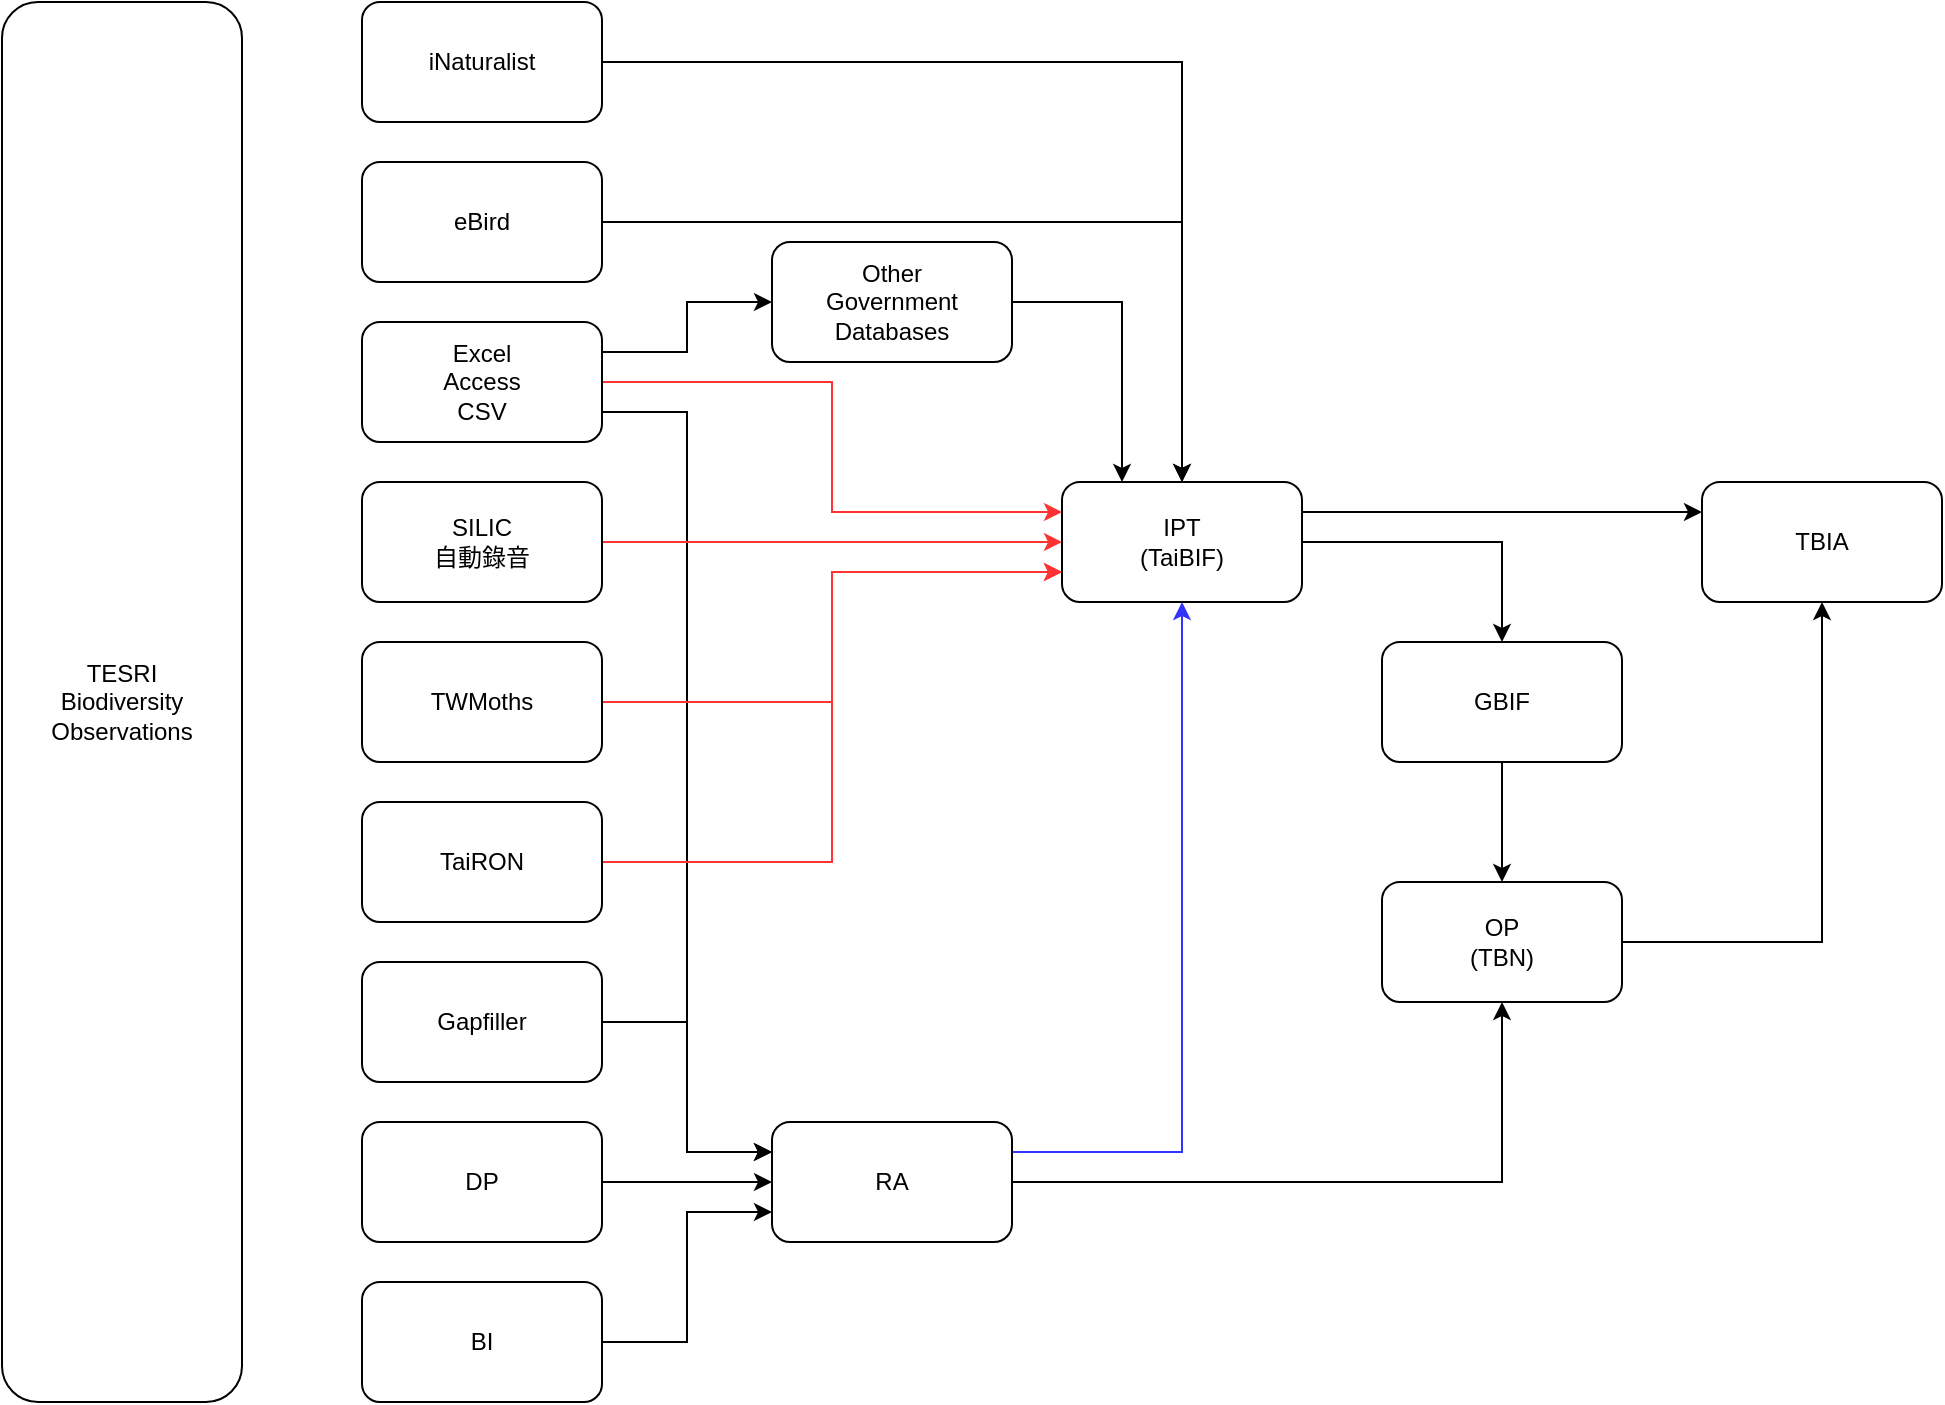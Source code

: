 <mxfile version="20.2.8" type="github">
  <diagram id="rm72Gj8ZxFal6YDLn9Lo" name="Page-1">
    <mxGraphModel dx="1662" dy="752" grid="1" gridSize="10" guides="1" tooltips="1" connect="1" arrows="1" fold="1" page="1" pageScale="1" pageWidth="1169" pageHeight="827" math="0" shadow="0">
      <root>
        <mxCell id="0" />
        <mxCell id="1" parent="0" />
        <mxCell id="uOPO1Oe3B9QStqaCYldA-2" value="&lt;div&gt;TESRI&lt;/div&gt;&lt;div&gt;Biodiversity&lt;/div&gt;&lt;div&gt;Observations&lt;/div&gt;" style="rounded=1;whiteSpace=wrap;html=1;" parent="1" vertex="1">
          <mxGeometry x="110" y="40" width="120" height="700" as="geometry" />
        </mxCell>
        <mxCell id="uOPO1Oe3B9QStqaCYldA-18" style="edgeStyle=orthogonalEdgeStyle;rounded=0;orthogonalLoop=1;jettySize=auto;html=1;exitX=1;exitY=0.75;exitDx=0;exitDy=0;entryX=0;entryY=0.25;entryDx=0;entryDy=0;strokeColor=#000000;" parent="1" source="uOPO1Oe3B9QStqaCYldA-3" target="uOPO1Oe3B9QStqaCYldA-11" edge="1">
          <mxGeometry relative="1" as="geometry">
            <Array as="points" />
          </mxGeometry>
        </mxCell>
        <mxCell id="uOPO1Oe3B9QStqaCYldA-33" style="edgeStyle=orthogonalEdgeStyle;rounded=0;orthogonalLoop=1;jettySize=auto;html=1;exitX=1;exitY=0.25;exitDx=0;exitDy=0;entryX=0;entryY=0.5;entryDx=0;entryDy=0;" parent="1" source="uOPO1Oe3B9QStqaCYldA-3" target="uOPO1Oe3B9QStqaCYldA-13" edge="1">
          <mxGeometry relative="1" as="geometry" />
        </mxCell>
        <mxCell id="_VTtxhrFGdUtf0AvVYgn-32" style="edgeStyle=orthogonalEdgeStyle;rounded=0;orthogonalLoop=1;jettySize=auto;html=1;exitX=1;exitY=0.5;exitDx=0;exitDy=0;entryX=0;entryY=0.25;entryDx=0;entryDy=0;strokeColor=#FF3333;" edge="1" parent="1" source="uOPO1Oe3B9QStqaCYldA-3" target="uOPO1Oe3B9QStqaCYldA-14">
          <mxGeometry relative="1" as="geometry" />
        </mxCell>
        <mxCell id="uOPO1Oe3B9QStqaCYldA-3" value="&lt;div&gt;Excel&lt;/div&gt;&lt;div&gt;Access&lt;/div&gt;&lt;div&gt;CSV&lt;br&gt;&lt;/div&gt;" style="rounded=1;whiteSpace=wrap;html=1;" parent="1" vertex="1">
          <mxGeometry x="290" y="200" width="120" height="60" as="geometry" />
        </mxCell>
        <mxCell id="_VTtxhrFGdUtf0AvVYgn-38" style="edgeStyle=orthogonalEdgeStyle;rounded=0;orthogonalLoop=1;jettySize=auto;html=1;exitX=1;exitY=0.5;exitDx=0;exitDy=0;entryX=0;entryY=0.5;entryDx=0;entryDy=0;" edge="1" parent="1" source="uOPO1Oe3B9QStqaCYldA-4" target="uOPO1Oe3B9QStqaCYldA-11">
          <mxGeometry relative="1" as="geometry" />
        </mxCell>
        <mxCell id="uOPO1Oe3B9QStqaCYldA-4" value="DP" style="rounded=1;whiteSpace=wrap;html=1;" parent="1" vertex="1">
          <mxGeometry x="290" y="600" width="120" height="60" as="geometry" />
        </mxCell>
        <mxCell id="_VTtxhrFGdUtf0AvVYgn-39" style="edgeStyle=orthogonalEdgeStyle;rounded=0;orthogonalLoop=1;jettySize=auto;html=1;exitX=1;exitY=0.5;exitDx=0;exitDy=0;entryX=0;entryY=0.75;entryDx=0;entryDy=0;" edge="1" parent="1" source="uOPO1Oe3B9QStqaCYldA-5" target="uOPO1Oe3B9QStqaCYldA-11">
          <mxGeometry relative="1" as="geometry" />
        </mxCell>
        <mxCell id="uOPO1Oe3B9QStqaCYldA-5" value="BI" style="rounded=1;whiteSpace=wrap;html=1;" parent="1" vertex="1">
          <mxGeometry x="290" y="680" width="120" height="60" as="geometry" />
        </mxCell>
        <mxCell id="_VTtxhrFGdUtf0AvVYgn-42" style="edgeStyle=orthogonalEdgeStyle;rounded=0;orthogonalLoop=1;jettySize=auto;html=1;exitX=1;exitY=0.5;exitDx=0;exitDy=0;entryX=0;entryY=0.25;entryDx=0;entryDy=0;" edge="1" parent="1" source="uOPO1Oe3B9QStqaCYldA-6" target="uOPO1Oe3B9QStqaCYldA-11">
          <mxGeometry relative="1" as="geometry" />
        </mxCell>
        <mxCell id="uOPO1Oe3B9QStqaCYldA-6" value="Gapfiller" style="rounded=1;whiteSpace=wrap;html=1;" parent="1" vertex="1">
          <mxGeometry x="290" y="520" width="120" height="60" as="geometry" />
        </mxCell>
        <mxCell id="_VTtxhrFGdUtf0AvVYgn-34" style="edgeStyle=orthogonalEdgeStyle;rounded=0;orthogonalLoop=1;jettySize=auto;html=1;exitX=1;exitY=0.5;exitDx=0;exitDy=0;entryX=0;entryY=0.5;entryDx=0;entryDy=0;strokeColor=#FF3333;" edge="1" parent="1" source="uOPO1Oe3B9QStqaCYldA-7" target="uOPO1Oe3B9QStqaCYldA-14">
          <mxGeometry relative="1" as="geometry" />
        </mxCell>
        <mxCell id="uOPO1Oe3B9QStqaCYldA-7" value="&lt;div&gt;SILIC&lt;/div&gt;自動錄音" style="rounded=1;whiteSpace=wrap;html=1;" parent="1" vertex="1">
          <mxGeometry x="290" y="280" width="120" height="60" as="geometry" />
        </mxCell>
        <mxCell id="_VTtxhrFGdUtf0AvVYgn-35" style="edgeStyle=orthogonalEdgeStyle;rounded=0;orthogonalLoop=1;jettySize=auto;html=1;exitX=1;exitY=0.5;exitDx=0;exitDy=0;entryX=0;entryY=0.75;entryDx=0;entryDy=0;strokeColor=#FF3333;" edge="1" parent="1" source="uOPO1Oe3B9QStqaCYldA-8" target="uOPO1Oe3B9QStqaCYldA-14">
          <mxGeometry relative="1" as="geometry" />
        </mxCell>
        <mxCell id="uOPO1Oe3B9QStqaCYldA-8" value="TWMoths" style="rounded=1;whiteSpace=wrap;html=1;" parent="1" vertex="1">
          <mxGeometry x="290" y="360" width="120" height="60" as="geometry" />
        </mxCell>
        <mxCell id="_VTtxhrFGdUtf0AvVYgn-4" style="edgeStyle=orthogonalEdgeStyle;rounded=0;orthogonalLoop=1;jettySize=auto;html=1;exitX=1;exitY=0.5;exitDx=0;exitDy=0;entryX=0.5;entryY=0;entryDx=0;entryDy=0;" edge="1" parent="1" source="uOPO1Oe3B9QStqaCYldA-9" target="uOPO1Oe3B9QStqaCYldA-14">
          <mxGeometry relative="1" as="geometry" />
        </mxCell>
        <mxCell id="uOPO1Oe3B9QStqaCYldA-9" value="&lt;div&gt;eBird&lt;/div&gt;" style="rounded=1;whiteSpace=wrap;html=1;" parent="1" vertex="1">
          <mxGeometry x="290" y="120" width="120" height="60" as="geometry" />
        </mxCell>
        <mxCell id="_VTtxhrFGdUtf0AvVYgn-5" style="edgeStyle=orthogonalEdgeStyle;rounded=0;orthogonalLoop=1;jettySize=auto;html=1;exitX=1;exitY=0.5;exitDx=0;exitDy=0;entryX=0.5;entryY=0;entryDx=0;entryDy=0;" edge="1" parent="1" source="uOPO1Oe3B9QStqaCYldA-10" target="uOPO1Oe3B9QStqaCYldA-14">
          <mxGeometry relative="1" as="geometry">
            <mxPoint x="740" y="280" as="targetPoint" />
          </mxGeometry>
        </mxCell>
        <mxCell id="uOPO1Oe3B9QStqaCYldA-10" value="iNaturalist" style="rounded=1;whiteSpace=wrap;html=1;" parent="1" vertex="1">
          <mxGeometry x="290" y="40" width="120" height="60" as="geometry" />
        </mxCell>
        <mxCell id="uOPO1Oe3B9QStqaCYldA-24" style="edgeStyle=orthogonalEdgeStyle;rounded=0;orthogonalLoop=1;jettySize=auto;html=1;exitX=1;exitY=0.5;exitDx=0;exitDy=0;" parent="1" source="uOPO1Oe3B9QStqaCYldA-11" target="uOPO1Oe3B9QStqaCYldA-23" edge="1">
          <mxGeometry relative="1" as="geometry" />
        </mxCell>
        <mxCell id="_VTtxhrFGdUtf0AvVYgn-1" style="edgeStyle=orthogonalEdgeStyle;rounded=0;orthogonalLoop=1;jettySize=auto;html=1;exitX=1;exitY=0.25;exitDx=0;exitDy=0;entryX=0.5;entryY=1;entryDx=0;entryDy=0;strokeColor=#3333FF;shadow=0;" edge="1" parent="1" source="uOPO1Oe3B9QStqaCYldA-11" target="uOPO1Oe3B9QStqaCYldA-14">
          <mxGeometry relative="1" as="geometry" />
        </mxCell>
        <mxCell id="uOPO1Oe3B9QStqaCYldA-11" value="RA" style="rounded=1;whiteSpace=wrap;html=1;" parent="1" vertex="1">
          <mxGeometry x="495" y="600" width="120" height="60" as="geometry" />
        </mxCell>
        <mxCell id="_VTtxhrFGdUtf0AvVYgn-41" style="edgeStyle=orthogonalEdgeStyle;rounded=0;orthogonalLoop=1;jettySize=auto;html=1;exitX=1;exitY=0.5;exitDx=0;exitDy=0;entryX=0.25;entryY=0;entryDx=0;entryDy=0;" edge="1" parent="1" source="uOPO1Oe3B9QStqaCYldA-13" target="uOPO1Oe3B9QStqaCYldA-14">
          <mxGeometry relative="1" as="geometry" />
        </mxCell>
        <mxCell id="uOPO1Oe3B9QStqaCYldA-13" value="&lt;div&gt;Other&lt;/div&gt;&lt;div&gt;Government&lt;/div&gt;&lt;div&gt;Databases&lt;br&gt;&lt;/div&gt;" style="rounded=1;whiteSpace=wrap;html=1;" parent="1" vertex="1">
          <mxGeometry x="495" y="160" width="120" height="60" as="geometry" />
        </mxCell>
        <mxCell id="_VTtxhrFGdUtf0AvVYgn-2" style="edgeStyle=orthogonalEdgeStyle;rounded=0;orthogonalLoop=1;jettySize=auto;html=1;exitX=1;exitY=0.5;exitDx=0;exitDy=0;entryX=0.5;entryY=0;entryDx=0;entryDy=0;" edge="1" parent="1" source="uOPO1Oe3B9QStqaCYldA-14" target="uOPO1Oe3B9QStqaCYldA-25">
          <mxGeometry relative="1" as="geometry" />
        </mxCell>
        <mxCell id="_VTtxhrFGdUtf0AvVYgn-11" style="edgeStyle=orthogonalEdgeStyle;rounded=0;orthogonalLoop=1;jettySize=auto;html=1;exitX=1;exitY=0.25;exitDx=0;exitDy=0;entryX=0;entryY=0.25;entryDx=0;entryDy=0;" edge="1" parent="1" source="uOPO1Oe3B9QStqaCYldA-14" target="_VTtxhrFGdUtf0AvVYgn-7">
          <mxGeometry relative="1" as="geometry" />
        </mxCell>
        <mxCell id="uOPO1Oe3B9QStqaCYldA-14" value="&lt;div&gt;IPT&lt;/div&gt;&lt;div&gt;(TaiBIF)&lt;br&gt;&lt;/div&gt;" style="rounded=1;whiteSpace=wrap;html=1;" parent="1" vertex="1">
          <mxGeometry x="640" y="280" width="120" height="60" as="geometry" />
        </mxCell>
        <mxCell id="_VTtxhrFGdUtf0AvVYgn-10" style="edgeStyle=orthogonalEdgeStyle;rounded=0;orthogonalLoop=1;jettySize=auto;html=1;exitX=1;exitY=0.5;exitDx=0;exitDy=0;" edge="1" parent="1" source="uOPO1Oe3B9QStqaCYldA-23" target="_VTtxhrFGdUtf0AvVYgn-7">
          <mxGeometry relative="1" as="geometry" />
        </mxCell>
        <mxCell id="uOPO1Oe3B9QStqaCYldA-23" value="OP&lt;br&gt;(TBN)" style="rounded=1;whiteSpace=wrap;html=1;" parent="1" vertex="1">
          <mxGeometry x="800" y="480" width="120" height="60" as="geometry" />
        </mxCell>
        <mxCell id="_VTtxhrFGdUtf0AvVYgn-3" style="edgeStyle=orthogonalEdgeStyle;rounded=0;orthogonalLoop=1;jettySize=auto;html=1;exitX=0.5;exitY=1;exitDx=0;exitDy=0;" edge="1" parent="1" source="uOPO1Oe3B9QStqaCYldA-25" target="uOPO1Oe3B9QStqaCYldA-23">
          <mxGeometry relative="1" as="geometry" />
        </mxCell>
        <mxCell id="uOPO1Oe3B9QStqaCYldA-25" value="GBIF" style="rounded=1;whiteSpace=wrap;html=1;" parent="1" vertex="1">
          <mxGeometry x="800" y="360" width="120" height="60" as="geometry" />
        </mxCell>
        <mxCell id="_VTtxhrFGdUtf0AvVYgn-7" value="TBIA" style="rounded=1;whiteSpace=wrap;html=1;" vertex="1" parent="1">
          <mxGeometry x="960" y="280" width="120" height="60" as="geometry" />
        </mxCell>
        <mxCell id="_VTtxhrFGdUtf0AvVYgn-37" style="edgeStyle=orthogonalEdgeStyle;rounded=0;orthogonalLoop=1;jettySize=auto;html=1;exitX=1;exitY=0.5;exitDx=0;exitDy=0;entryX=0;entryY=0.75;entryDx=0;entryDy=0;strokeColor=#FF3333;" edge="1" parent="1" source="_VTtxhrFGdUtf0AvVYgn-23" target="uOPO1Oe3B9QStqaCYldA-14">
          <mxGeometry relative="1" as="geometry" />
        </mxCell>
        <mxCell id="_VTtxhrFGdUtf0AvVYgn-23" value="TaiRON" style="rounded=1;whiteSpace=wrap;html=1;" vertex="1" parent="1">
          <mxGeometry x="290" y="440" width="120" height="60" as="geometry" />
        </mxCell>
      </root>
    </mxGraphModel>
  </diagram>
</mxfile>
